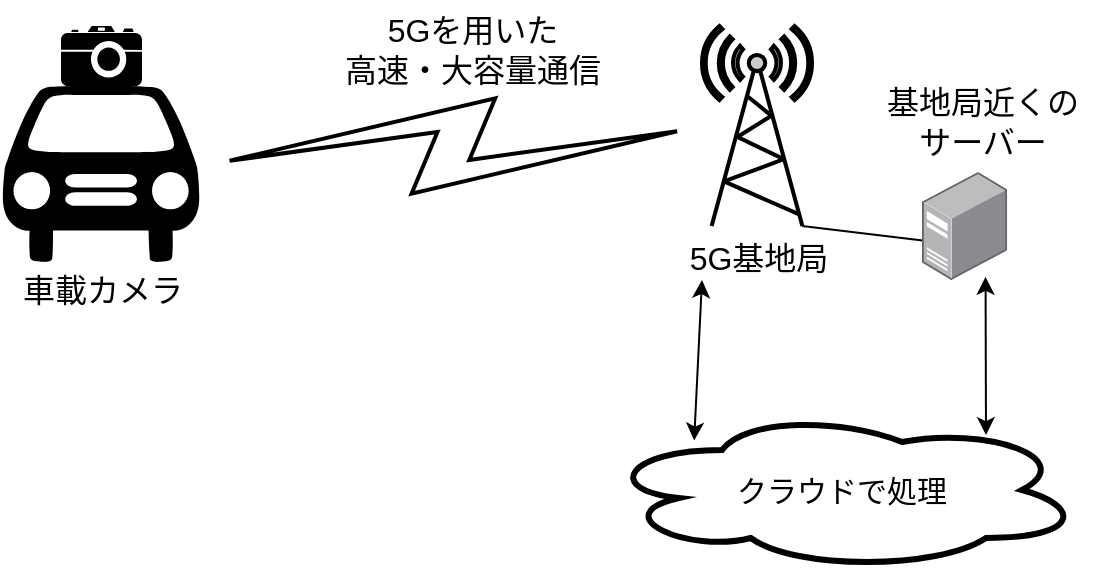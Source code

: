 <mxfile scale="3" border="0">
    <diagram id="KwvtM_ioJ-xc_FUsTVH3" name="ページ1">
        <mxGraphModel dx="832" dy="611" grid="1" gridSize="10" guides="1" tooltips="1" connect="1" arrows="1" fold="1" page="1" pageScale="1" pageWidth="827" pageHeight="1169" math="1" shadow="0" adaptiveColors="auto">
            <root>
                <mxCell id="0"/>
                <mxCell id="1" parent="0"/>
                <mxCell id="7" value="&lt;font color=&quot;#000000&quot;&gt;5G基地局&lt;/font&gt;" style="fontColor=#0066CC;verticalAlign=top;verticalLabelPosition=bottom;labelPosition=center;align=center;html=1;outlineConnect=0;fillColor=#CCCCCC;strokeColor=#000000;gradientColor=none;gradientDirection=north;strokeWidth=2;shape=mxgraph.networks.radio_tower;fontSize=16;" parent="1" vertex="1">
                    <mxGeometry x="400" y="313" width="55" height="100" as="geometry"/>
                </mxCell>
                <mxCell id="2" value="&lt;span style=&quot;font-size: 15px;&quot;&gt;クラウドで処理&lt;/span&gt;" style="ellipse;shape=cloud;whiteSpace=wrap;html=1;strokeWidth=3;" parent="1" vertex="1">
                    <mxGeometry x="350" y="505" width="240" height="80" as="geometry"/>
                </mxCell>
                <mxCell id="5" value="車載カメラ" style="text;html=1;align=center;verticalAlign=middle;resizable=0;points=[];autosize=1;strokeColor=none;fillColor=none;fontSize=16;" parent="1" vertex="1">
                    <mxGeometry x="49.5" y="430" width="100" height="30" as="geometry"/>
                </mxCell>
                <mxCell id="19" style="edgeStyle=none;html=1;exitX=0.91;exitY=1;exitDx=0;exitDy=0;exitPerimeter=0;entryX=0.106;entryY=0.644;entryDx=0;entryDy=0;entryPerimeter=0;fontSize=16;fontColor=#000000;endArrow=none;endFill=0;" parent="1" source="7" target="17" edge="1">
                    <mxGeometry relative="1" as="geometry"/>
                </mxCell>
                <mxCell id="21" style="edgeStyle=none;html=1;fontSize=16;fontColor=#000000;startArrow=classic;startFill=1;endArrow=classic;endFill=1;entryX=0.192;entryY=0.191;entryDx=0;entryDy=0;entryPerimeter=0;" parent="1" target="2" edge="1">
                    <mxGeometry relative="1" as="geometry">
                        <mxPoint x="400" y="440" as="sourcePoint"/>
                        <Array as="points"/>
                    </mxGeometry>
                </mxCell>
                <mxCell id="16" value="5Gを用いた&lt;br&gt;高速・大容量通信" style="text;html=1;align=center;verticalAlign=middle;resizable=0;points=[];autosize=1;strokeColor=none;fillColor=none;fontSize=16;" parent="1" vertex="1">
                    <mxGeometry x="210" y="300" width="150" height="50" as="geometry"/>
                </mxCell>
                <mxCell id="20" value="" style="edgeStyle=none;html=1;fontSize=16;fontColor=#000000;endArrow=classic;endFill=1;startArrow=classic;startFill=1;entryX=0.8;entryY=0.157;entryDx=0;entryDy=0;entryPerimeter=0;exitX=0.746;exitY=0.971;exitDx=0;exitDy=0;exitPerimeter=0;" parent="1" source="17" target="2" edge="1">
                    <mxGeometry relative="1" as="geometry">
                        <mxPoint x="561.837" y="440" as="sourcePoint"/>
                        <mxPoint x="577.7" y="534.41" as="targetPoint"/>
                    </mxGeometry>
                </mxCell>
                <mxCell id="17" value="" style="points=[];aspect=fixed;html=1;align=center;shadow=0;dashed=0;image;image=img/lib/allied_telesis/computer_and_terminals/Server_Desktop.svg;strokeColor=#000000;strokeWidth=3;fontSize=16;fontColor=#000000;" parent="1" vertex="1">
                    <mxGeometry x="510" y="386" width="42.6" height="54" as="geometry"/>
                </mxCell>
                <mxCell id="18" value="基地局近くの&lt;div&gt;サーバー&lt;/div&gt;" style="text;html=1;align=center;verticalAlign=middle;resizable=0;points=[];autosize=1;strokeColor=none;fillColor=none;fontSize=16;fontColor=#000000;" parent="1" vertex="1">
                    <mxGeometry x="480" y="336" width="120" height="50" as="geometry"/>
                </mxCell>
                <mxCell id="28" value="" style="html=1;outlineConnect=0;fillColor=none;gradientDirection=north;strokeWidth=2;shape=mxgraph.networks.comm_link_edge;html=1;exitX=1.024;exitY=0.434;exitDx=0;exitDy=0;exitPerimeter=0;strokeColor=#000000;" parent="1" source="29" target="7" edge="1">
                    <mxGeometry width="100" height="100" relative="1" as="geometry">
                        <mxPoint x="240" y="300" as="sourcePoint"/>
                        <mxPoint x="360" y="230" as="targetPoint"/>
                    </mxGeometry>
                </mxCell>
                <mxCell id="32" value="" style="group" parent="1" vertex="1" connectable="0">
                    <mxGeometry x="50" y="313" width="99" height="118" as="geometry"/>
                </mxCell>
                <mxCell id="29" value="" style="shape=mxgraph.signs.transportation.car_1;html=1;pointerEvents=1;fillColor=#000000;strokeColor=none;verticalLabelPosition=bottom;verticalAlign=top;align=center;" parent="32" vertex="1">
                    <mxGeometry y="30" width="99" height="88" as="geometry"/>
                </mxCell>
                <mxCell id="30" value="" style="shape=mxgraph.signs.tech.camera_2;html=1;pointerEvents=1;fillColor=#000000;strokeColor=none;verticalLabelPosition=bottom;verticalAlign=top;align=center;" parent="32" vertex="1">
                    <mxGeometry x="29.5" width="40.5" height="30" as="geometry"/>
                </mxCell>
            </root>
        </mxGraphModel>
    </diagram>
</mxfile>